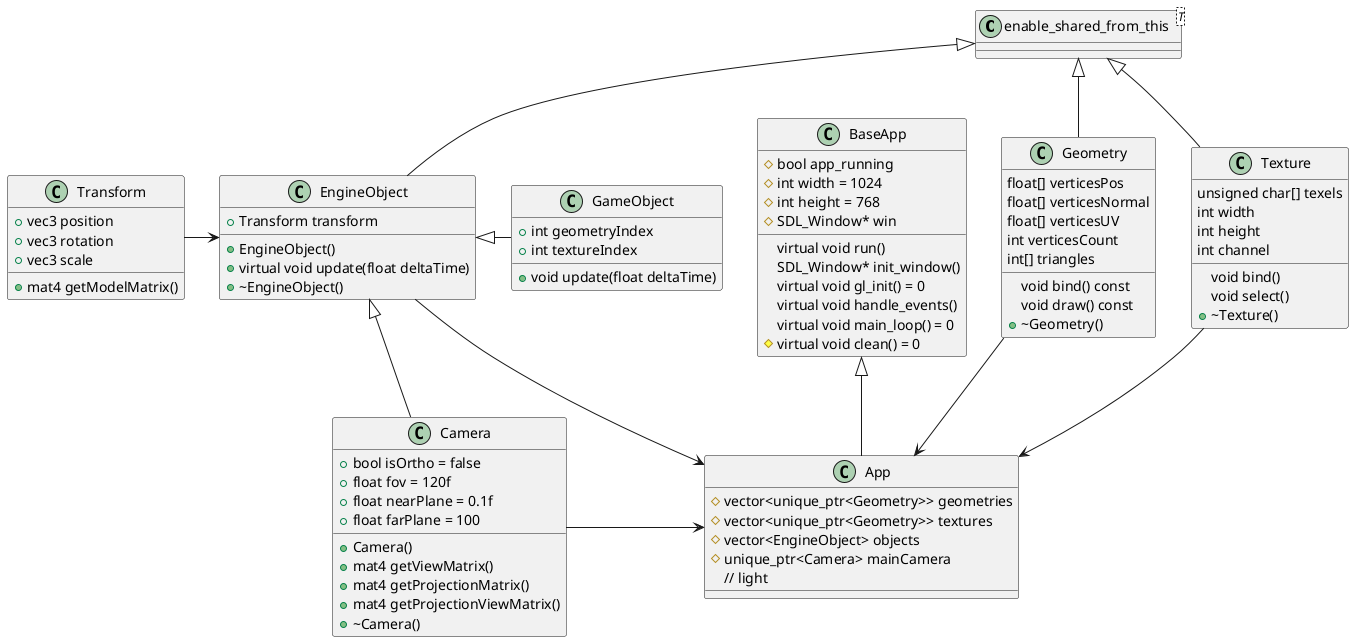 @startuml
'https://plantuml.com/class-diagram

'abstract class AbstractList
'abstract AbstractCollection
'interface List
'interface Collection
'
'List <|-- AbstractList
'Collection <|-- AbstractCollection
'
'Collection <|- List
'AbstractCollection <|- AbstractList
'AbstractList <|-- ArrayList
'
'class ArrayList {
'Object[] elementData
'size()
'}
'
'enum TimeUnit {
'DAYS
'HOURS
'MINUTES
'}

class enable_shared_from_this<T>

BaseApp <|-- App

Geometry --> App
Texture --> App
Camera -> App

enable_shared_from_this <|-- EngineObject
enable_shared_from_this <|-- Geometry
enable_shared_from_this <|-- Texture

EngineObject <|-- Camera
EngineObject <|- GameObject

EngineObject --> App

Transform -> EngineObject

class BaseApp {
    #bool app_running
    #int width = 1024
    #int height = 768
    #SDL_Window* win

    virtual void run()
    SDL_Window* init_window()
    virtual void gl_init() = 0
    virtual void handle_events()
    virtual void main_loop() = 0
    #virtual void clean() = 0
}

class App {
    #vector<unique_ptr<Geometry>> geometries
    #vector<unique_ptr<Geometry>> textures
    #vector<EngineObject> objects
    #unique_ptr<Camera> mainCamera
    // light
}

class Geometry {
    float[] verticesPos
    float[] verticesNormal
    float[] verticesUV
    int verticesCount
    int[] triangles

    void bind() const
    void draw() const
    +~Geometry()
}

class Texture {
    unsigned char[] texels
    int width
    int height
    int channel

    void bind()
    void select()
    +~Texture()
}

class Camera {
    +bool isOrtho = false
    +float fov = 120f
    +float nearPlane = 0.1f
    +float farPlane = 100

    +Camera()
    +mat4 getViewMatrix()
    +mat4 getProjectionMatrix()
    +mat4 getProjectionViewMatrix()
    +~Camera()
}

class Transform {
    +vec3 position
    +vec3 rotation
    +vec3 scale

    +mat4 getModelMatrix()
}

class EngineObject {
    +Transform transform

    +EngineObject()
    +virtual void update(float deltaTime)
    +~EngineObject()
}

class GameObject {
    +int geometryIndex
    +int textureIndex

    +void update(float deltaTime)
}

@enduml
